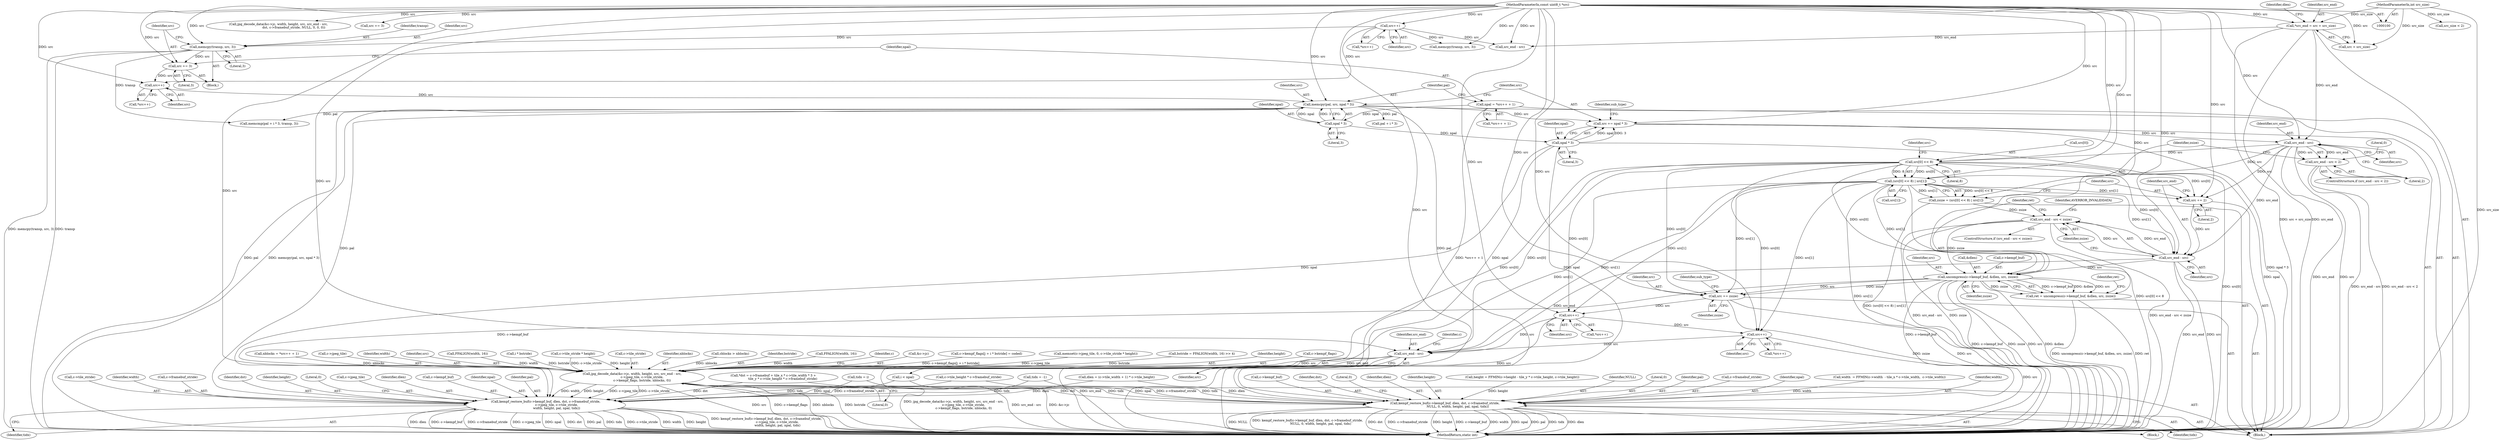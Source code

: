 digraph "1_FFmpeg_2960576378d17d71cc8dccc926352ce568b5eec1@pointer" {
"1000352" [label="(Call,src_end - src)"];
"1000121" [label="(Call,*src_end = src + src_size)"];
"1000104" [label="(MethodParameterIn,const uint8_t *src)"];
"1000105" [label="(MethodParameterIn,int src_size)"];
"1000315" [label="(Call,src += npal * 3)"];
"1000317" [label="(Call,npal * 3)"];
"1000312" [label="(Call,npal * 3)"];
"1000302" [label="(Call,npal = *src++ + 1)"];
"1000309" [label="(Call,memcpy(pal, src, npal * 3))"];
"1000306" [label="(Call,src++)"];
"1000299" [label="(Call,src += 3)"];
"1000295" [label="(Call,memcpy(transp, src, 3))"];
"1000210" [label="(Call,src++)"];
"1000351" [label="(Call,src_end - src < 2)"];
"1000361" [label="(Call,src[0] << 8)"];
"1000360" [label="(Call,(src[0] << 8) | src[1])"];
"1000358" [label="(Call,zsize = (src[0] << 8) | src[1])"];
"1000373" [label="(Call,src_end - src < zsize)"];
"1000382" [label="(Call,uncompress(c->kempf_buf, &dlen, src, zsize))"];
"1000380" [label="(Call,ret = uncompress(c->kempf_buf, &dlen, src, zsize))"];
"1000394" [label="(Call,src += zsize)"];
"1000424" [label="(Call,src++)"];
"1000475" [label="(Call,src++)"];
"1000528" [label="(Call,src_end - src)"];
"1000520" [label="(Call,jpg_decode_data(&c->jc, width, height, src, src_end - src,\n                    c->jpeg_tile, c->tile_stride,\n                    c->kempf_flags, bstride, nblocks, 0))"];
"1000543" [label="(Call,kempf_restore_buf(c->kempf_buf, dlen, dst, c->framebuf_stride,\n                      c->jpeg_tile, c->tile_stride,\n                      width, height, pal, npal, tidx))"];
"1000402" [label="(Call,kempf_restore_buf(c->kempf_buf, dlen, dst, c->framebuf_stride,\n                          NULL, 0, width, height, pal, npal, tidx))"];
"1000369" [label="(Call,src += 2)"];
"1000374" [label="(Call,src_end - src)"];
"1000177" [label="(Call,width  = FFMIN(c->width  - tile_x * c->tile_width,  c->tile_width))"];
"1000541" [label="(Identifier,nblocks)"];
"1000355" [label="(Literal,2)"];
"1000383" [label="(Call,c->kempf_buf)"];
"1000494" [label="(Call,cblocks > nblocks)"];
"1000322" [label="(Identifier,sub_type)"];
"1000314" [label="(Literal,3)"];
"1000547" [label="(Identifier,dlen)"];
"1000540" [label="(Identifier,bstride)"];
"1000544" [label="(Call,c->kempf_buf)"];
"1000543" [label="(Call,kempf_restore_buf(c->kempf_buf, dlen, dst, c->framebuf_stride,\n                      c->jpeg_tile, c->tile_stride,\n                      width, height, pal, npal, tidx))"];
"1000433" [label="(Call,FFALIGN(width, 16))"];
"1000545" [label="(Identifier,c)"];
"1000210" [label="(Call,src++)"];
"1000521" [label="(Call,&c->jc)"];
"1000499" [label="(Call,c->kempf_flags[j + i * bstride] = coded)"];
"1000413" [label="(Identifier,width)"];
"1000129" [label="(Call,dlen = (c->tile_width + 1) * c->tile_height)"];
"1000123" [label="(Call,src + src_size)"];
"1000370" [label="(Identifier,src)"];
"1000305" [label="(Call,*src++)"];
"1000309" [label="(Call,memcpy(pal, src, npal * 3))"];
"1000337" [label="(Call,memcmp(pal + i * 3, transp, 3))"];
"1000317" [label="(Call,npal * 3)"];
"1000319" [label="(Literal,3)"];
"1000424" [label="(Call,src++)"];
"1000530" [label="(Identifier,src)"];
"1000561" [label="(Identifier,npal)"];
"1000371" [label="(Literal,2)"];
"1000271" [label="(Call,jpg_decode_data(&c->jc, width, height, src, src_end - src,\n                               dst, c->framebuf_stride, NULL, 0, 0, 0))"];
"1000316" [label="(Identifier,src)"];
"1000311" [label="(Identifier,src)"];
"1000381" [label="(Identifier,ret)"];
"1000377" [label="(Identifier,zsize)"];
"1000394" [label="(Call,src += zsize)"];
"1000310" [label="(Identifier,pal)"];
"1000403" [label="(Call,c->kempf_buf)"];
"1000227" [label="(Call,src += 3)"];
"1000329" [label="(Call,i < npal)"];
"1000474" [label="(Call,*src++)"];
"1000529" [label="(Identifier,src_end)"];
"1000303" [label="(Identifier,npal)"];
"1000560" [label="(Identifier,pal)"];
"1000407" [label="(Identifier,dst)"];
"1000419" [label="(Literal,0)"];
"1000313" [label="(Identifier,npal)"];
"1000352" [label="(Call,src_end - src)"];
"1000476" [label="(Identifier,src)"];
"1000555" [label="(Call,c->tile_stride)"];
"1000358" [label="(Call,zsize = (src[0] << 8) | src[1])"];
"1000406" [label="(Identifier,dlen)"];
"1000304" [label="(Call,*src++ + 1)"];
"1000302" [label="(Call,npal = *src++ + 1)"];
"1000130" [label="(Identifier,dlen)"];
"1000430" [label="(Call,bstride = FFALIGN(width, 16) >> 4)"];
"1000475" [label="(Call,src++)"];
"1000526" [label="(Identifier,height)"];
"1000367" [label="(Identifier,src)"];
"1000376" [label="(Identifier,src)"];
"1000172" [label="(Call,src_size < 2)"];
"1000532" [label="(Identifier,c)"];
"1000106" [label="(Block,)"];
"1000301" [label="(Literal,3)"];
"1000389" [label="(Identifier,zsize)"];
"1000558" [label="(Identifier,width)"];
"1000122" [label="(Identifier,src_end)"];
"1000380" [label="(Call,ret = uncompress(c->kempf_buf, &dlen, src, zsize))"];
"1000395" [label="(Identifier,src)"];
"1000307" [label="(Identifier,src)"];
"1000318" [label="(Identifier,npal)"];
"1000414" [label="(Identifier,height)"];
"1000148" [label="(Call,*dst = c->framebuf + tile_x * c->tile_width * 3 +\n                   tile_y * c->tile_height * c->framebuf_stride)"];
"1000375" [label="(Identifier,src_end)"];
"1000192" [label="(Call,height = FFMIN(c->height - tile_y * c->tile_height, c->tile_height))"];
"1000542" [label="(Literal,0)"];
"1000565" [label="(MethodReturn,static int)"];
"1000520" [label="(Call,jpg_decode_data(&c->jc, width, height, src, src_end - src,\n                    c->jpeg_tile, c->tile_stride,\n                    c->kempf_flags, bstride, nblocks, 0))"];
"1000315" [label="(Call,src += npal * 3)"];
"1000306" [label="(Call,src++)"];
"1000362" [label="(Call,src[0])"];
"1000379" [label="(Identifier,AVERROR_INVALIDDATA)"];
"1000366" [label="(Call,src[1])"];
"1000411" [label="(Identifier,NULL)"];
"1000537" [label="(Call,c->kempf_flags)"];
"1000391" [label="(Identifier,ret)"];
"1000121" [label="(Call,*src_end = src + src_size)"];
"1000549" [label="(Call,c->framebuf_stride)"];
"1000548" [label="(Identifier,dst)"];
"1000351" [label="(Call,src_end - src < 2)"];
"1000295" [label="(Call,memcpy(transp, src, 3))"];
"1000412" [label="(Literal,0)"];
"1000360" [label="(Call,(src[0] << 8) | src[1])"];
"1000423" [label="(Call,*src++)"];
"1000417" [label="(Identifier,tidx)"];
"1000420" [label="(Call,nblocks = *src++ + 1)"];
"1000350" [label="(ControlStructure,if (src_end - src < 2))"];
"1000382" [label="(Call,uncompress(c->kempf_buf, &dlen, src, zsize))"];
"1000399" [label="(Identifier,sub_type)"];
"1000297" [label="(Identifier,src)"];
"1000298" [label="(Literal,3)"];
"1000300" [label="(Identifier,src)"];
"1000346" [label="(Call,tidx = i)"];
"1000531" [label="(Call,c->jpeg_tile)"];
"1000164" [label="(Call,c->tile_height * c->framebuf_stride)"];
"1000401" [label="(Block,)"];
"1000357" [label="(Literal,0)"];
"1000299" [label="(Call,src += 3)"];
"1000223" [label="(Call,memcpy(transp, src, 3))"];
"1000373" [label="(Call,src_end - src < zsize)"];
"1000296" [label="(Identifier,transp)"];
"1000525" [label="(Identifier,width)"];
"1000559" [label="(Identifier,height)"];
"1000113" [label="(Call,tidx = -1)"];
"1000415" [label="(Identifier,pal)"];
"1000388" [label="(Identifier,src)"];
"1000562" [label="(Identifier,tidx)"];
"1000365" [label="(Literal,8)"];
"1000527" [label="(Identifier,src)"];
"1000386" [label="(Call,&dlen)"];
"1000361" [label="(Call,src[0] << 8)"];
"1000279" [label="(Call,src_end - src)"];
"1000564" [label="(Literal,0)"];
"1000408" [label="(Call,c->framebuf_stride)"];
"1000461" [label="(Call,FFALIGN(width, 16))"];
"1000354" [label="(Identifier,src)"];
"1000294" [label="(Block,)"];
"1000338" [label="(Call,pal + i * 3)"];
"1000209" [label="(Call,*src++)"];
"1000425" [label="(Identifier,src)"];
"1000369" [label="(Call,src += 2)"];
"1000374" [label="(Call,src_end - src)"];
"1000372" [label="(ControlStructure,if (src_end - src < zsize))"];
"1000506" [label="(Call,i * bstride)"];
"1000396" [label="(Identifier,zsize)"];
"1000312" [label="(Call,npal * 3)"];
"1000510" [label="(Call,memset(c->jpeg_tile, 0, c->tile_stride * height))"];
"1000402" [label="(Call,kempf_restore_buf(c->kempf_buf, dlen, dst, c->framebuf_stride,\n                          NULL, 0, width, height, pal, npal, tidx))"];
"1000416" [label="(Identifier,npal)"];
"1000552" [label="(Call,c->jpeg_tile)"];
"1000105" [label="(MethodParameterIn,int src_size)"];
"1000104" [label="(MethodParameterIn,const uint8_t *src)"];
"1000359" [label="(Identifier,zsize)"];
"1000353" [label="(Identifier,src_end)"];
"1000515" [label="(Call,c->tile_stride * height)"];
"1000528" [label="(Call,src_end - src)"];
"1000534" [label="(Call,c->tile_stride)"];
"1000211" [label="(Identifier,src)"];
"1000352" -> "1000351"  [label="AST: "];
"1000352" -> "1000354"  [label="CFG: "];
"1000353" -> "1000352"  [label="AST: "];
"1000354" -> "1000352"  [label="AST: "];
"1000355" -> "1000352"  [label="CFG: "];
"1000352" -> "1000565"  [label="DDG: src_end"];
"1000352" -> "1000565"  [label="DDG: src"];
"1000352" -> "1000351"  [label="DDG: src_end"];
"1000352" -> "1000351"  [label="DDG: src"];
"1000121" -> "1000352"  [label="DDG: src_end"];
"1000315" -> "1000352"  [label="DDG: src"];
"1000104" -> "1000352"  [label="DDG: src"];
"1000352" -> "1000361"  [label="DDG: src"];
"1000352" -> "1000360"  [label="DDG: src"];
"1000352" -> "1000369"  [label="DDG: src"];
"1000352" -> "1000374"  [label="DDG: src_end"];
"1000121" -> "1000106"  [label="AST: "];
"1000121" -> "1000123"  [label="CFG: "];
"1000122" -> "1000121"  [label="AST: "];
"1000123" -> "1000121"  [label="AST: "];
"1000130" -> "1000121"  [label="CFG: "];
"1000121" -> "1000565"  [label="DDG: src + src_size"];
"1000121" -> "1000565"  [label="DDG: src_end"];
"1000104" -> "1000121"  [label="DDG: src"];
"1000105" -> "1000121"  [label="DDG: src_size"];
"1000121" -> "1000279"  [label="DDG: src_end"];
"1000104" -> "1000100"  [label="AST: "];
"1000104" -> "1000565"  [label="DDG: src"];
"1000104" -> "1000123"  [label="DDG: src"];
"1000104" -> "1000210"  [label="DDG: src"];
"1000104" -> "1000223"  [label="DDG: src"];
"1000104" -> "1000227"  [label="DDG: src"];
"1000104" -> "1000271"  [label="DDG: src"];
"1000104" -> "1000279"  [label="DDG: src"];
"1000104" -> "1000295"  [label="DDG: src"];
"1000104" -> "1000299"  [label="DDG: src"];
"1000104" -> "1000306"  [label="DDG: src"];
"1000104" -> "1000309"  [label="DDG: src"];
"1000104" -> "1000315"  [label="DDG: src"];
"1000104" -> "1000361"  [label="DDG: src"];
"1000104" -> "1000360"  [label="DDG: src"];
"1000104" -> "1000369"  [label="DDG: src"];
"1000104" -> "1000374"  [label="DDG: src"];
"1000104" -> "1000382"  [label="DDG: src"];
"1000104" -> "1000394"  [label="DDG: src"];
"1000104" -> "1000424"  [label="DDG: src"];
"1000104" -> "1000475"  [label="DDG: src"];
"1000104" -> "1000520"  [label="DDG: src"];
"1000104" -> "1000528"  [label="DDG: src"];
"1000105" -> "1000100"  [label="AST: "];
"1000105" -> "1000565"  [label="DDG: src_size"];
"1000105" -> "1000123"  [label="DDG: src_size"];
"1000105" -> "1000172"  [label="DDG: src_size"];
"1000315" -> "1000106"  [label="AST: "];
"1000315" -> "1000317"  [label="CFG: "];
"1000316" -> "1000315"  [label="AST: "];
"1000317" -> "1000315"  [label="AST: "];
"1000322" -> "1000315"  [label="CFG: "];
"1000315" -> "1000565"  [label="DDG: npal * 3"];
"1000317" -> "1000315"  [label="DDG: npal"];
"1000317" -> "1000315"  [label="DDG: 3"];
"1000309" -> "1000315"  [label="DDG: src"];
"1000317" -> "1000319"  [label="CFG: "];
"1000318" -> "1000317"  [label="AST: "];
"1000319" -> "1000317"  [label="AST: "];
"1000317" -> "1000565"  [label="DDG: npal"];
"1000312" -> "1000317"  [label="DDG: npal"];
"1000317" -> "1000329"  [label="DDG: npal"];
"1000317" -> "1000402"  [label="DDG: npal"];
"1000317" -> "1000543"  [label="DDG: npal"];
"1000312" -> "1000309"  [label="AST: "];
"1000312" -> "1000314"  [label="CFG: "];
"1000313" -> "1000312"  [label="AST: "];
"1000314" -> "1000312"  [label="AST: "];
"1000309" -> "1000312"  [label="CFG: "];
"1000312" -> "1000309"  [label="DDG: npal"];
"1000312" -> "1000309"  [label="DDG: 3"];
"1000302" -> "1000312"  [label="DDG: npal"];
"1000302" -> "1000106"  [label="AST: "];
"1000302" -> "1000304"  [label="CFG: "];
"1000303" -> "1000302"  [label="AST: "];
"1000304" -> "1000302"  [label="AST: "];
"1000310" -> "1000302"  [label="CFG: "];
"1000302" -> "1000565"  [label="DDG: *src++ + 1"];
"1000309" -> "1000106"  [label="AST: "];
"1000310" -> "1000309"  [label="AST: "];
"1000311" -> "1000309"  [label="AST: "];
"1000316" -> "1000309"  [label="CFG: "];
"1000309" -> "1000565"  [label="DDG: pal"];
"1000309" -> "1000565"  [label="DDG: memcpy(pal, src, npal * 3)"];
"1000306" -> "1000309"  [label="DDG: src"];
"1000309" -> "1000337"  [label="DDG: pal"];
"1000309" -> "1000338"  [label="DDG: pal"];
"1000309" -> "1000402"  [label="DDG: pal"];
"1000309" -> "1000543"  [label="DDG: pal"];
"1000306" -> "1000305"  [label="AST: "];
"1000306" -> "1000307"  [label="CFG: "];
"1000307" -> "1000306"  [label="AST: "];
"1000305" -> "1000306"  [label="CFG: "];
"1000299" -> "1000306"  [label="DDG: src"];
"1000210" -> "1000306"  [label="DDG: src"];
"1000299" -> "1000294"  [label="AST: "];
"1000299" -> "1000301"  [label="CFG: "];
"1000300" -> "1000299"  [label="AST: "];
"1000301" -> "1000299"  [label="AST: "];
"1000303" -> "1000299"  [label="CFG: "];
"1000295" -> "1000299"  [label="DDG: src"];
"1000295" -> "1000294"  [label="AST: "];
"1000295" -> "1000298"  [label="CFG: "];
"1000296" -> "1000295"  [label="AST: "];
"1000297" -> "1000295"  [label="AST: "];
"1000298" -> "1000295"  [label="AST: "];
"1000300" -> "1000295"  [label="CFG: "];
"1000295" -> "1000565"  [label="DDG: transp"];
"1000295" -> "1000565"  [label="DDG: memcpy(transp, src, 3)"];
"1000210" -> "1000295"  [label="DDG: src"];
"1000295" -> "1000337"  [label="DDG: transp"];
"1000210" -> "1000209"  [label="AST: "];
"1000210" -> "1000211"  [label="CFG: "];
"1000211" -> "1000210"  [label="AST: "];
"1000209" -> "1000210"  [label="CFG: "];
"1000210" -> "1000223"  [label="DDG: src"];
"1000210" -> "1000279"  [label="DDG: src"];
"1000351" -> "1000350"  [label="AST: "];
"1000351" -> "1000355"  [label="CFG: "];
"1000355" -> "1000351"  [label="AST: "];
"1000357" -> "1000351"  [label="CFG: "];
"1000359" -> "1000351"  [label="CFG: "];
"1000351" -> "1000565"  [label="DDG: src_end - src < 2"];
"1000351" -> "1000565"  [label="DDG: src_end - src"];
"1000361" -> "1000360"  [label="AST: "];
"1000361" -> "1000365"  [label="CFG: "];
"1000362" -> "1000361"  [label="AST: "];
"1000365" -> "1000361"  [label="AST: "];
"1000367" -> "1000361"  [label="CFG: "];
"1000361" -> "1000565"  [label="DDG: src[0]"];
"1000361" -> "1000360"  [label="DDG: src[0]"];
"1000361" -> "1000360"  [label="DDG: 8"];
"1000361" -> "1000369"  [label="DDG: src[0]"];
"1000361" -> "1000374"  [label="DDG: src[0]"];
"1000361" -> "1000382"  [label="DDG: src[0]"];
"1000361" -> "1000394"  [label="DDG: src[0]"];
"1000361" -> "1000424"  [label="DDG: src[0]"];
"1000361" -> "1000475"  [label="DDG: src[0]"];
"1000361" -> "1000520"  [label="DDG: src[0]"];
"1000361" -> "1000528"  [label="DDG: src[0]"];
"1000360" -> "1000358"  [label="AST: "];
"1000360" -> "1000366"  [label="CFG: "];
"1000366" -> "1000360"  [label="AST: "];
"1000358" -> "1000360"  [label="CFG: "];
"1000360" -> "1000565"  [label="DDG: src[0] << 8"];
"1000360" -> "1000565"  [label="DDG: src[1]"];
"1000360" -> "1000358"  [label="DDG: src[0] << 8"];
"1000360" -> "1000358"  [label="DDG: src[1]"];
"1000360" -> "1000369"  [label="DDG: src[1]"];
"1000360" -> "1000374"  [label="DDG: src[1]"];
"1000360" -> "1000382"  [label="DDG: src[1]"];
"1000360" -> "1000394"  [label="DDG: src[1]"];
"1000360" -> "1000424"  [label="DDG: src[1]"];
"1000360" -> "1000475"  [label="DDG: src[1]"];
"1000360" -> "1000520"  [label="DDG: src[1]"];
"1000360" -> "1000528"  [label="DDG: src[1]"];
"1000358" -> "1000106"  [label="AST: "];
"1000359" -> "1000358"  [label="AST: "];
"1000370" -> "1000358"  [label="CFG: "];
"1000358" -> "1000565"  [label="DDG: (src[0] << 8) | src[1]"];
"1000358" -> "1000373"  [label="DDG: zsize"];
"1000373" -> "1000372"  [label="AST: "];
"1000373" -> "1000377"  [label="CFG: "];
"1000374" -> "1000373"  [label="AST: "];
"1000377" -> "1000373"  [label="AST: "];
"1000379" -> "1000373"  [label="CFG: "];
"1000381" -> "1000373"  [label="CFG: "];
"1000373" -> "1000565"  [label="DDG: zsize"];
"1000373" -> "1000565"  [label="DDG: src_end - src < zsize"];
"1000373" -> "1000565"  [label="DDG: src_end - src"];
"1000374" -> "1000373"  [label="DDG: src_end"];
"1000374" -> "1000373"  [label="DDG: src"];
"1000373" -> "1000382"  [label="DDG: zsize"];
"1000382" -> "1000380"  [label="AST: "];
"1000382" -> "1000389"  [label="CFG: "];
"1000383" -> "1000382"  [label="AST: "];
"1000386" -> "1000382"  [label="AST: "];
"1000388" -> "1000382"  [label="AST: "];
"1000389" -> "1000382"  [label="AST: "];
"1000380" -> "1000382"  [label="CFG: "];
"1000382" -> "1000565"  [label="DDG: c->kempf_buf"];
"1000382" -> "1000565"  [label="DDG: zsize"];
"1000382" -> "1000565"  [label="DDG: src"];
"1000382" -> "1000565"  [label="DDG: &dlen"];
"1000382" -> "1000380"  [label="DDG: c->kempf_buf"];
"1000382" -> "1000380"  [label="DDG: &dlen"];
"1000382" -> "1000380"  [label="DDG: src"];
"1000382" -> "1000380"  [label="DDG: zsize"];
"1000374" -> "1000382"  [label="DDG: src"];
"1000382" -> "1000394"  [label="DDG: zsize"];
"1000382" -> "1000394"  [label="DDG: src"];
"1000382" -> "1000402"  [label="DDG: c->kempf_buf"];
"1000382" -> "1000543"  [label="DDG: c->kempf_buf"];
"1000380" -> "1000106"  [label="AST: "];
"1000381" -> "1000380"  [label="AST: "];
"1000391" -> "1000380"  [label="CFG: "];
"1000380" -> "1000565"  [label="DDG: uncompress(c->kempf_buf, &dlen, src, zsize)"];
"1000380" -> "1000565"  [label="DDG: ret"];
"1000394" -> "1000106"  [label="AST: "];
"1000394" -> "1000396"  [label="CFG: "];
"1000395" -> "1000394"  [label="AST: "];
"1000396" -> "1000394"  [label="AST: "];
"1000399" -> "1000394"  [label="CFG: "];
"1000394" -> "1000565"  [label="DDG: zsize"];
"1000394" -> "1000565"  [label="DDG: src"];
"1000394" -> "1000424"  [label="DDG: src"];
"1000424" -> "1000423"  [label="AST: "];
"1000424" -> "1000425"  [label="CFG: "];
"1000425" -> "1000424"  [label="AST: "];
"1000423" -> "1000424"  [label="CFG: "];
"1000424" -> "1000565"  [label="DDG: src"];
"1000424" -> "1000475"  [label="DDG: src"];
"1000424" -> "1000528"  [label="DDG: src"];
"1000475" -> "1000474"  [label="AST: "];
"1000475" -> "1000476"  [label="CFG: "];
"1000476" -> "1000475"  [label="AST: "];
"1000474" -> "1000475"  [label="CFG: "];
"1000475" -> "1000565"  [label="DDG: src"];
"1000475" -> "1000528"  [label="DDG: src"];
"1000528" -> "1000520"  [label="AST: "];
"1000528" -> "1000530"  [label="CFG: "];
"1000529" -> "1000528"  [label="AST: "];
"1000530" -> "1000528"  [label="AST: "];
"1000532" -> "1000528"  [label="CFG: "];
"1000528" -> "1000565"  [label="DDG: src_end"];
"1000528" -> "1000520"  [label="DDG: src"];
"1000528" -> "1000520"  [label="DDG: src_end"];
"1000374" -> "1000528"  [label="DDG: src_end"];
"1000520" -> "1000106"  [label="AST: "];
"1000520" -> "1000542"  [label="CFG: "];
"1000521" -> "1000520"  [label="AST: "];
"1000525" -> "1000520"  [label="AST: "];
"1000526" -> "1000520"  [label="AST: "];
"1000527" -> "1000520"  [label="AST: "];
"1000531" -> "1000520"  [label="AST: "];
"1000534" -> "1000520"  [label="AST: "];
"1000537" -> "1000520"  [label="AST: "];
"1000540" -> "1000520"  [label="AST: "];
"1000541" -> "1000520"  [label="AST: "];
"1000542" -> "1000520"  [label="AST: "];
"1000545" -> "1000520"  [label="CFG: "];
"1000520" -> "1000565"  [label="DDG: bstride"];
"1000520" -> "1000565"  [label="DDG: jpg_decode_data(&c->jc, width, height, src, src_end - src,\n                    c->jpeg_tile, c->tile_stride,\n                    c->kempf_flags, bstride, nblocks, 0)"];
"1000520" -> "1000565"  [label="DDG: src_end - src"];
"1000520" -> "1000565"  [label="DDG: &c->jc"];
"1000520" -> "1000565"  [label="DDG: src"];
"1000520" -> "1000565"  [label="DDG: c->kempf_flags"];
"1000520" -> "1000565"  [label="DDG: nblocks"];
"1000433" -> "1000520"  [label="DDG: width"];
"1000461" -> "1000520"  [label="DDG: width"];
"1000515" -> "1000520"  [label="DDG: height"];
"1000515" -> "1000520"  [label="DDG: c->tile_stride"];
"1000510" -> "1000520"  [label="DDG: c->jpeg_tile"];
"1000499" -> "1000520"  [label="DDG: c->kempf_flags[j + i * bstride]"];
"1000430" -> "1000520"  [label="DDG: bstride"];
"1000506" -> "1000520"  [label="DDG: bstride"];
"1000494" -> "1000520"  [label="DDG: nblocks"];
"1000420" -> "1000520"  [label="DDG: nblocks"];
"1000520" -> "1000543"  [label="DDG: c->jpeg_tile"];
"1000520" -> "1000543"  [label="DDG: c->tile_stride"];
"1000520" -> "1000543"  [label="DDG: width"];
"1000520" -> "1000543"  [label="DDG: height"];
"1000543" -> "1000106"  [label="AST: "];
"1000543" -> "1000562"  [label="CFG: "];
"1000544" -> "1000543"  [label="AST: "];
"1000547" -> "1000543"  [label="AST: "];
"1000548" -> "1000543"  [label="AST: "];
"1000549" -> "1000543"  [label="AST: "];
"1000552" -> "1000543"  [label="AST: "];
"1000555" -> "1000543"  [label="AST: "];
"1000558" -> "1000543"  [label="AST: "];
"1000559" -> "1000543"  [label="AST: "];
"1000560" -> "1000543"  [label="AST: "];
"1000561" -> "1000543"  [label="AST: "];
"1000562" -> "1000543"  [label="AST: "];
"1000564" -> "1000543"  [label="CFG: "];
"1000543" -> "1000565"  [label="DDG: dst"];
"1000543" -> "1000565"  [label="DDG: pal"];
"1000543" -> "1000565"  [label="DDG: tidx"];
"1000543" -> "1000565"  [label="DDG: c->tile_stride"];
"1000543" -> "1000565"  [label="DDG: width"];
"1000543" -> "1000565"  [label="DDG: height"];
"1000543" -> "1000565"  [label="DDG: kempf_restore_buf(c->kempf_buf, dlen, dst, c->framebuf_stride,\n                      c->jpeg_tile, c->tile_stride,\n                      width, height, pal, npal, tidx)"];
"1000543" -> "1000565"  [label="DDG: dlen"];
"1000543" -> "1000565"  [label="DDG: c->kempf_buf"];
"1000543" -> "1000565"  [label="DDG: c->framebuf_stride"];
"1000543" -> "1000565"  [label="DDG: c->jpeg_tile"];
"1000543" -> "1000565"  [label="DDG: npal"];
"1000129" -> "1000543"  [label="DDG: dlen"];
"1000148" -> "1000543"  [label="DDG: dst"];
"1000164" -> "1000543"  [label="DDG: c->framebuf_stride"];
"1000329" -> "1000543"  [label="DDG: npal"];
"1000113" -> "1000543"  [label="DDG: tidx"];
"1000346" -> "1000543"  [label="DDG: tidx"];
"1000402" -> "1000401"  [label="AST: "];
"1000402" -> "1000417"  [label="CFG: "];
"1000403" -> "1000402"  [label="AST: "];
"1000406" -> "1000402"  [label="AST: "];
"1000407" -> "1000402"  [label="AST: "];
"1000408" -> "1000402"  [label="AST: "];
"1000411" -> "1000402"  [label="AST: "];
"1000412" -> "1000402"  [label="AST: "];
"1000413" -> "1000402"  [label="AST: "];
"1000414" -> "1000402"  [label="AST: "];
"1000415" -> "1000402"  [label="AST: "];
"1000416" -> "1000402"  [label="AST: "];
"1000417" -> "1000402"  [label="AST: "];
"1000419" -> "1000402"  [label="CFG: "];
"1000402" -> "1000565"  [label="DDG: NULL"];
"1000402" -> "1000565"  [label="DDG: kempf_restore_buf(c->kempf_buf, dlen, dst, c->framebuf_stride,\n                          NULL, 0, width, height, pal, npal, tidx)"];
"1000402" -> "1000565"  [label="DDG: dst"];
"1000402" -> "1000565"  [label="DDG: c->framebuf_stride"];
"1000402" -> "1000565"  [label="DDG: height"];
"1000402" -> "1000565"  [label="DDG: c->kempf_buf"];
"1000402" -> "1000565"  [label="DDG: width"];
"1000402" -> "1000565"  [label="DDG: npal"];
"1000402" -> "1000565"  [label="DDG: pal"];
"1000402" -> "1000565"  [label="DDG: tidx"];
"1000402" -> "1000565"  [label="DDG: dlen"];
"1000129" -> "1000402"  [label="DDG: dlen"];
"1000148" -> "1000402"  [label="DDG: dst"];
"1000164" -> "1000402"  [label="DDG: c->framebuf_stride"];
"1000177" -> "1000402"  [label="DDG: width"];
"1000192" -> "1000402"  [label="DDG: height"];
"1000329" -> "1000402"  [label="DDG: npal"];
"1000113" -> "1000402"  [label="DDG: tidx"];
"1000346" -> "1000402"  [label="DDG: tidx"];
"1000369" -> "1000106"  [label="AST: "];
"1000369" -> "1000371"  [label="CFG: "];
"1000370" -> "1000369"  [label="AST: "];
"1000371" -> "1000369"  [label="AST: "];
"1000375" -> "1000369"  [label="CFG: "];
"1000369" -> "1000374"  [label="DDG: src"];
"1000374" -> "1000376"  [label="CFG: "];
"1000375" -> "1000374"  [label="AST: "];
"1000376" -> "1000374"  [label="AST: "];
"1000377" -> "1000374"  [label="CFG: "];
"1000374" -> "1000565"  [label="DDG: src"];
"1000374" -> "1000565"  [label="DDG: src_end"];
}

